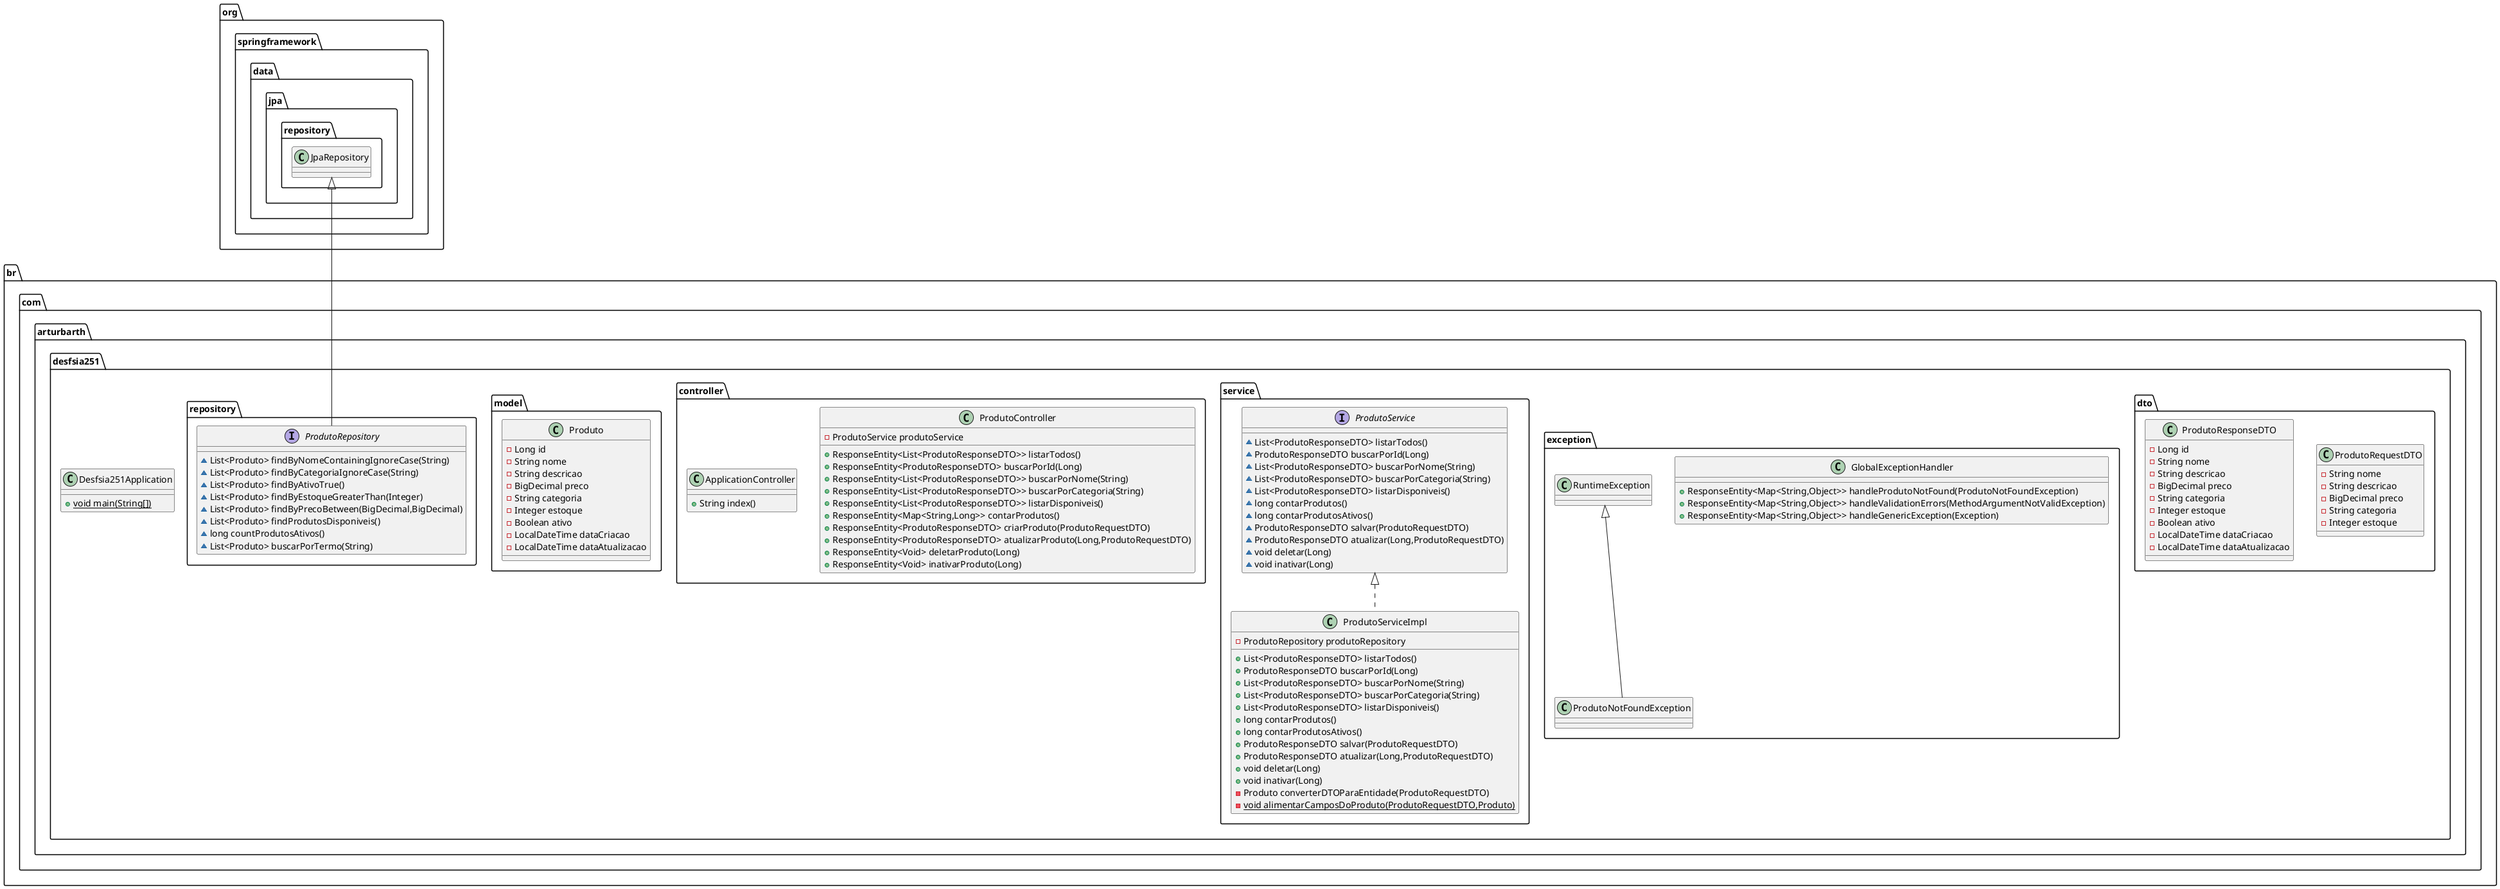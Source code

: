 @startuml
class br.com.arturbarth.desfsia251.dto.ProdutoRequestDTO {
- String nome
- String descricao
- BigDecimal preco
- String categoria
- Integer estoque
}

class br.com.arturbarth.desfsia251.Desfsia251Application {
+ {static} void main(String[])
}

class br.com.arturbarth.desfsia251.exception.ProdutoNotFoundException {
}
interface br.com.arturbarth.desfsia251.service.ProdutoService {
~ List<ProdutoResponseDTO> listarTodos()
~ ProdutoResponseDTO buscarPorId(Long)
~ List<ProdutoResponseDTO> buscarPorNome(String)
~ List<ProdutoResponseDTO> buscarPorCategoria(String)
~ List<ProdutoResponseDTO> listarDisponiveis()
~ long contarProdutos()
~ long contarProdutosAtivos()
~ ProdutoResponseDTO salvar(ProdutoRequestDTO)
~ ProdutoResponseDTO atualizar(Long,ProdutoRequestDTO)
~ void deletar(Long)
~ void inativar(Long)
}

class br.com.arturbarth.desfsia251.controller.ProdutoController {
- ProdutoService produtoService
+ ResponseEntity<List<ProdutoResponseDTO>> listarTodos()
+ ResponseEntity<ProdutoResponseDTO> buscarPorId(Long)
+ ResponseEntity<List<ProdutoResponseDTO>> buscarPorNome(String)
+ ResponseEntity<List<ProdutoResponseDTO>> buscarPorCategoria(String)
+ ResponseEntity<List<ProdutoResponseDTO>> listarDisponiveis()
+ ResponseEntity<Map<String,Long>> contarProdutos()
+ ResponseEntity<ProdutoResponseDTO> criarProduto(ProdutoRequestDTO)
+ ResponseEntity<ProdutoResponseDTO> atualizarProduto(Long,ProdutoRequestDTO)
+ ResponseEntity<Void> deletarProduto(Long)
+ ResponseEntity<Void> inativarProduto(Long)
}


class br.com.arturbarth.desfsia251.dto.ProdutoResponseDTO {
- Long id
- String nome
- String descricao
- BigDecimal preco
- String categoria
- Integer estoque
- Boolean ativo
- LocalDateTime dataCriacao
- LocalDateTime dataAtualizacao
}

class br.com.arturbarth.desfsia251.model.Produto {
- Long id
- String nome
- String descricao
- BigDecimal preco
- String categoria
- Integer estoque
- Boolean ativo
- LocalDateTime dataCriacao
- LocalDateTime dataAtualizacao
}

class br.com.arturbarth.desfsia251.exception.GlobalExceptionHandler {
+ ResponseEntity<Map<String,Object>> handleProdutoNotFound(ProdutoNotFoundException)
+ ResponseEntity<Map<String,Object>> handleValidationErrors(MethodArgumentNotValidException)
+ ResponseEntity<Map<String,Object>> handleGenericException(Exception)
}

interface br.com.arturbarth.desfsia251.repository.ProdutoRepository {
~ List<Produto> findByNomeContainingIgnoreCase(String)
~ List<Produto> findByCategoriaIgnoreCase(String)
~ List<Produto> findByAtivoTrue()
~ List<Produto> findByEstoqueGreaterThan(Integer)
~ List<Produto> findByPrecoBetween(BigDecimal,BigDecimal)
~ List<Produto> findProdutosDisponiveis()
~ long countProdutosAtivos()
~ List<Produto> buscarPorTermo(String)
}

class br.com.arturbarth.desfsia251.service.ProdutoServiceImpl {
- ProdutoRepository produtoRepository
+ List<ProdutoResponseDTO> listarTodos()
+ ProdutoResponseDTO buscarPorId(Long)
+ List<ProdutoResponseDTO> buscarPorNome(String)
+ List<ProdutoResponseDTO> buscarPorCategoria(String)
+ List<ProdutoResponseDTO> listarDisponiveis()
+ long contarProdutos()
+ long contarProdutosAtivos()
+ ProdutoResponseDTO salvar(ProdutoRequestDTO)
+ ProdutoResponseDTO atualizar(Long,ProdutoRequestDTO)
+ void deletar(Long)
+ void inativar(Long)
- Produto converterDTOParaEntidade(ProdutoRequestDTO)
- {static} void alimentarCamposDoProduto(ProdutoRequestDTO,Produto)
}


class br.com.arturbarth.desfsia251.controller.ApplicationController {
+ String index()
}



br.com.arturbarth.desfsia251.exception.RuntimeException <|-- br.com.arturbarth.desfsia251.exception.ProdutoNotFoundException
org.springframework.data.jpa.repository.JpaRepository <|-- br.com.arturbarth.desfsia251.repository.ProdutoRepository
br.com.arturbarth.desfsia251.service.ProdutoService <|.. br.com.arturbarth.desfsia251.service.ProdutoServiceImpl
@enduml